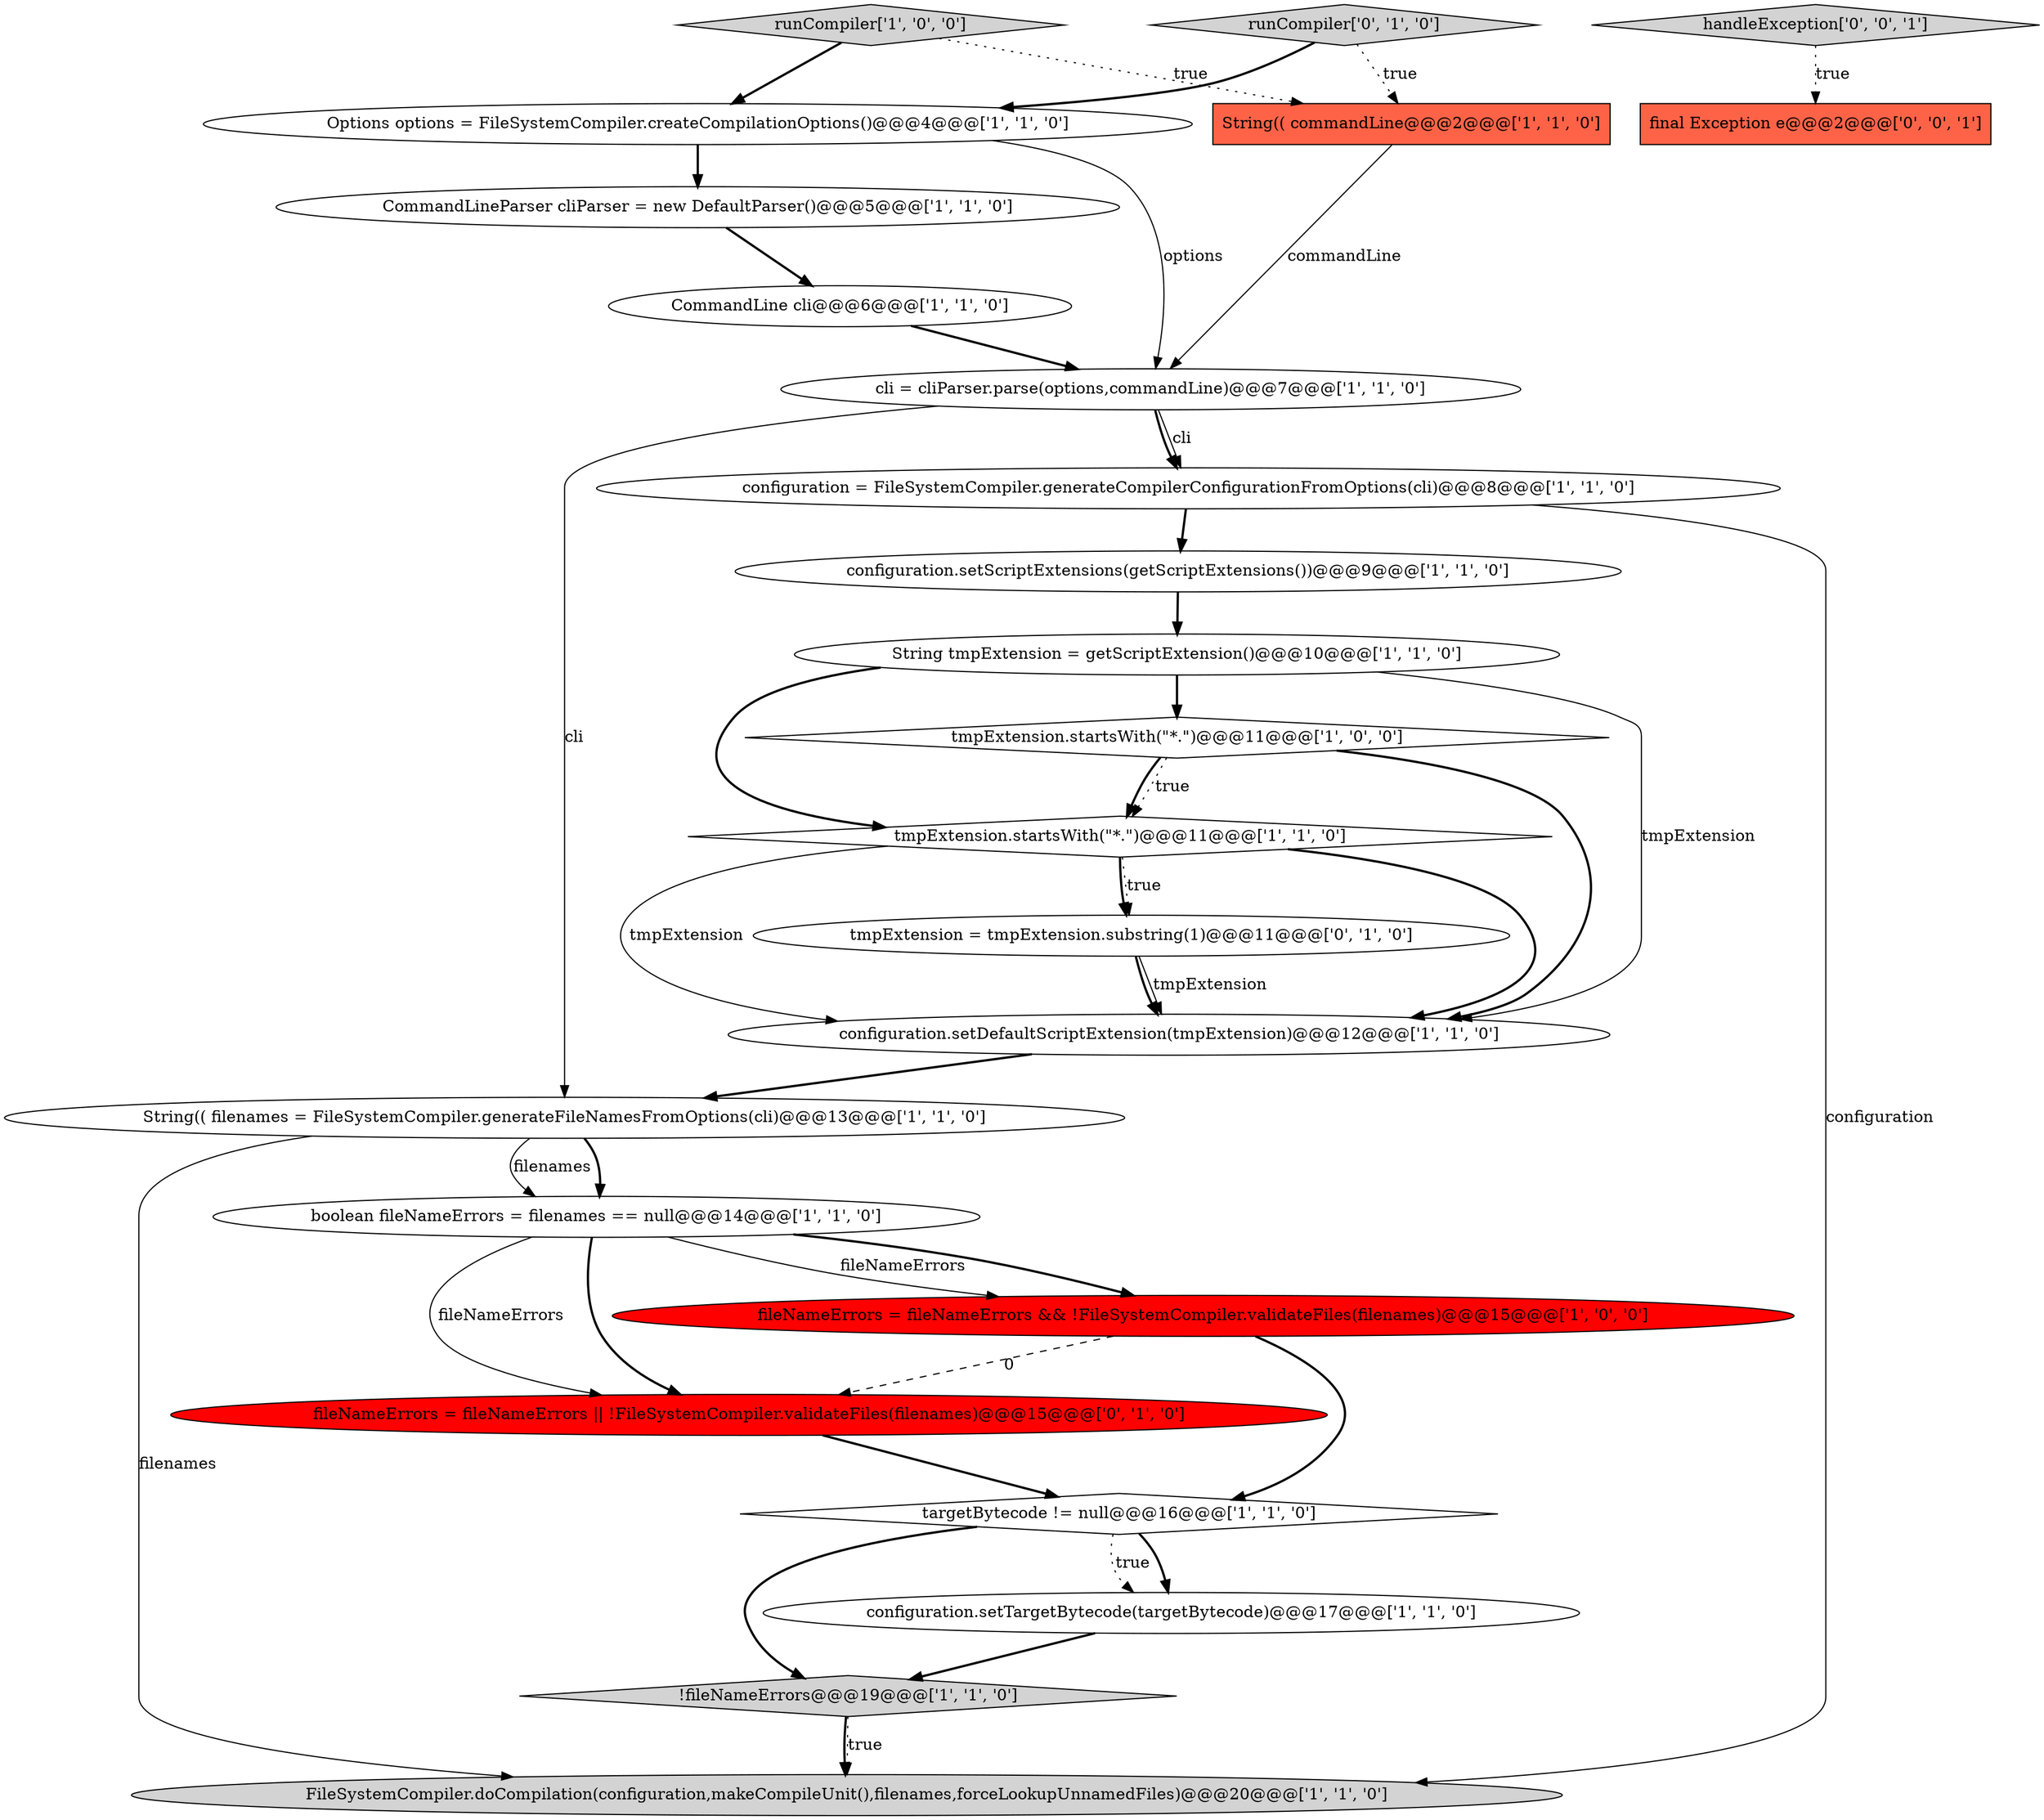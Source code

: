 digraph {
11 [style = filled, label = "String(( filenames = FileSystemCompiler.generateFileNamesFromOptions(cli)@@@13@@@['1', '1', '0']", fillcolor = white, shape = ellipse image = "AAA0AAABBB1BBB"];
6 [style = filled, label = "targetBytecode != null@@@16@@@['1', '1', '0']", fillcolor = white, shape = diamond image = "AAA0AAABBB1BBB"];
8 [style = filled, label = "fileNameErrors = fileNameErrors && !FileSystemCompiler.validateFiles(filenames)@@@15@@@['1', '0', '0']", fillcolor = red, shape = ellipse image = "AAA1AAABBB1BBB"];
17 [style = filled, label = "runCompiler['1', '0', '0']", fillcolor = lightgray, shape = diamond image = "AAA0AAABBB1BBB"];
15 [style = filled, label = "String tmpExtension = getScriptExtension()@@@10@@@['1', '1', '0']", fillcolor = white, shape = ellipse image = "AAA0AAABBB1BBB"];
10 [style = filled, label = "cli = cliParser.parse(options,commandLine)@@@7@@@['1', '1', '0']", fillcolor = white, shape = ellipse image = "AAA0AAABBB1BBB"];
5 [style = filled, label = "configuration.setTargetBytecode(targetBytecode)@@@17@@@['1', '1', '0']", fillcolor = white, shape = ellipse image = "AAA0AAABBB1BBB"];
18 [style = filled, label = "CommandLine cli@@@6@@@['1', '1', '0']", fillcolor = white, shape = ellipse image = "AAA0AAABBB1BBB"];
21 [style = filled, label = "fileNameErrors = fileNameErrors || !FileSystemCompiler.validateFiles(filenames)@@@15@@@['0', '1', '0']", fillcolor = red, shape = ellipse image = "AAA1AAABBB2BBB"];
4 [style = filled, label = "configuration = FileSystemCompiler.generateCompilerConfigurationFromOptions(cli)@@@8@@@['1', '1', '0']", fillcolor = white, shape = ellipse image = "AAA0AAABBB1BBB"];
0 [style = filled, label = "!fileNameErrors@@@19@@@['1', '1', '0']", fillcolor = lightgray, shape = diamond image = "AAA0AAABBB1BBB"];
12 [style = filled, label = "String(( commandLine@@@2@@@['1', '1', '0']", fillcolor = tomato, shape = box image = "AAA0AAABBB1BBB"];
23 [style = filled, label = "final Exception e@@@2@@@['0', '0', '1']", fillcolor = tomato, shape = box image = "AAA0AAABBB3BBB"];
2 [style = filled, label = "configuration.setDefaultScriptExtension(tmpExtension)@@@12@@@['1', '1', '0']", fillcolor = white, shape = ellipse image = "AAA0AAABBB1BBB"];
3 [style = filled, label = "FileSystemCompiler.doCompilation(configuration,makeCompileUnit(),filenames,forceLookupUnnamedFiles)@@@20@@@['1', '1', '0']", fillcolor = lightgray, shape = ellipse image = "AAA0AAABBB1BBB"];
7 [style = filled, label = "Options options = FileSystemCompiler.createCompilationOptions()@@@4@@@['1', '1', '0']", fillcolor = white, shape = ellipse image = "AAA0AAABBB1BBB"];
14 [style = filled, label = "configuration.setScriptExtensions(getScriptExtensions())@@@9@@@['1', '1', '0']", fillcolor = white, shape = ellipse image = "AAA0AAABBB1BBB"];
20 [style = filled, label = "runCompiler['0', '1', '0']", fillcolor = lightgray, shape = diamond image = "AAA0AAABBB2BBB"];
13 [style = filled, label = "tmpExtension.startsWith(\"*.\")@@@11@@@['1', '1', '0']", fillcolor = white, shape = diamond image = "AAA0AAABBB1BBB"];
22 [style = filled, label = "handleException['0', '0', '1']", fillcolor = lightgray, shape = diamond image = "AAA0AAABBB3BBB"];
19 [style = filled, label = "tmpExtension = tmpExtension.substring(1)@@@11@@@['0', '1', '0']", fillcolor = white, shape = ellipse image = "AAA0AAABBB2BBB"];
1 [style = filled, label = "tmpExtension.startsWith(\"*.\")@@@11@@@['1', '0', '0']", fillcolor = white, shape = diamond image = "AAA0AAABBB1BBB"];
16 [style = filled, label = "CommandLineParser cliParser = new DefaultParser()@@@5@@@['1', '1', '0']", fillcolor = white, shape = ellipse image = "AAA0AAABBB1BBB"];
9 [style = filled, label = "boolean fileNameErrors = filenames == null@@@14@@@['1', '1', '0']", fillcolor = white, shape = ellipse image = "AAA0AAABBB1BBB"];
0->3 [style = bold, label=""];
12->10 [style = solid, label="commandLine"];
4->14 [style = bold, label=""];
15->13 [style = bold, label=""];
16->18 [style = bold, label=""];
22->23 [style = dotted, label="true"];
21->6 [style = bold, label=""];
9->8 [style = solid, label="fileNameErrors"];
13->19 [style = dotted, label="true"];
8->6 [style = bold, label=""];
6->0 [style = bold, label=""];
4->3 [style = solid, label="configuration"];
19->2 [style = bold, label=""];
8->21 [style = dashed, label="0"];
11->9 [style = bold, label=""];
9->8 [style = bold, label=""];
11->3 [style = solid, label="filenames"];
1->13 [style = bold, label=""];
7->10 [style = solid, label="options"];
17->7 [style = bold, label=""];
1->13 [style = dotted, label="true"];
6->5 [style = bold, label=""];
10->4 [style = solid, label="cli"];
13->19 [style = bold, label=""];
13->2 [style = solid, label="tmpExtension"];
18->10 [style = bold, label=""];
5->0 [style = bold, label=""];
17->12 [style = dotted, label="true"];
9->21 [style = solid, label="fileNameErrors"];
7->16 [style = bold, label=""];
9->21 [style = bold, label=""];
10->4 [style = bold, label=""];
11->9 [style = solid, label="filenames"];
14->15 [style = bold, label=""];
19->2 [style = solid, label="tmpExtension"];
1->2 [style = bold, label=""];
0->3 [style = dotted, label="true"];
20->12 [style = dotted, label="true"];
15->2 [style = solid, label="tmpExtension"];
20->7 [style = bold, label=""];
10->11 [style = solid, label="cli"];
2->11 [style = bold, label=""];
6->5 [style = dotted, label="true"];
13->2 [style = bold, label=""];
15->1 [style = bold, label=""];
}
